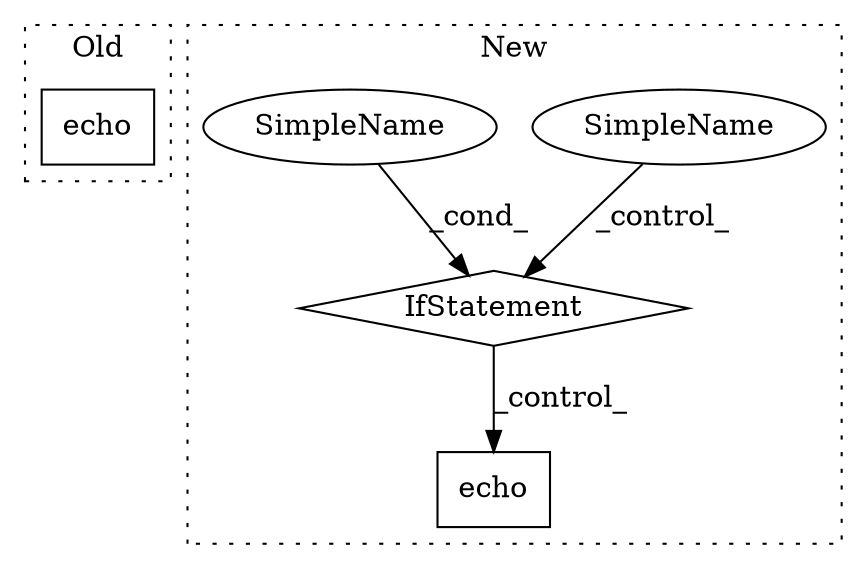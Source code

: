 digraph G {
subgraph cluster0 {
1 [label="echo" a="32" s="3398,3502" l="5,2" shape="box"];
label = "Old";
style="dotted";
}
subgraph cluster1 {
2 [label="IfStatement" a="25" s="1445,1467" l="4,2" shape="diamond"];
3 [label="echo" a="32" s="1567,1618" l="5,1" shape="box"];
4 [label="SimpleName" a="42" s="" l="" shape="ellipse"];
5 [label="SimpleName" a="42" s="1449" l="18" shape="ellipse"];
label = "New";
style="dotted";
}
2 -> 3 [label="_control_"];
4 -> 2 [label="_control_"];
5 -> 2 [label="_cond_"];
}